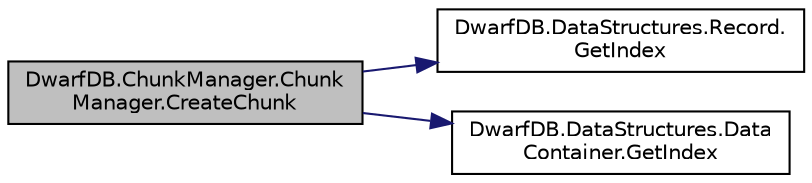 digraph "DwarfDB.ChunkManager.ChunkManager.CreateChunk"
{
  edge [fontname="Helvetica",fontsize="10",labelfontname="Helvetica",labelfontsize="10"];
  node [fontname="Helvetica",fontsize="10",shape=record];
  rankdir="LR";
  Node1 [label="DwarfDB.ChunkManager.Chunk\lManager.CreateChunk",height=0.2,width=0.4,color="black", fillcolor="grey75", style="filled", fontcolor="black"];
  Node1 -> Node2 [color="midnightblue",fontsize="10",style="solid",fontname="Helvetica"];
  Node2 [label="DwarfDB.DataStructures.Record.\lGetIndex",height=0.2,width=0.4,color="black", fillcolor="white", style="filled",URL="$class_dwarf_d_b_1_1_data_structures_1_1_record.html#abf7b1ed28e2f443a17f7658222b59c8f",tooltip="Getting an index for element "];
  Node1 -> Node3 [color="midnightblue",fontsize="10",style="solid",fontname="Helvetica"];
  Node3 [label="DwarfDB.DataStructures.Data\lContainer.GetIndex",height=0.2,width=0.4,color="black", fillcolor="white", style="filled",URL="$class_dwarf_d_b_1_1_data_structures_1_1_data_container.html#a195b9a3fcaa91d3240e07164c1d5c460",tooltip="Getting an index for element "];
}

